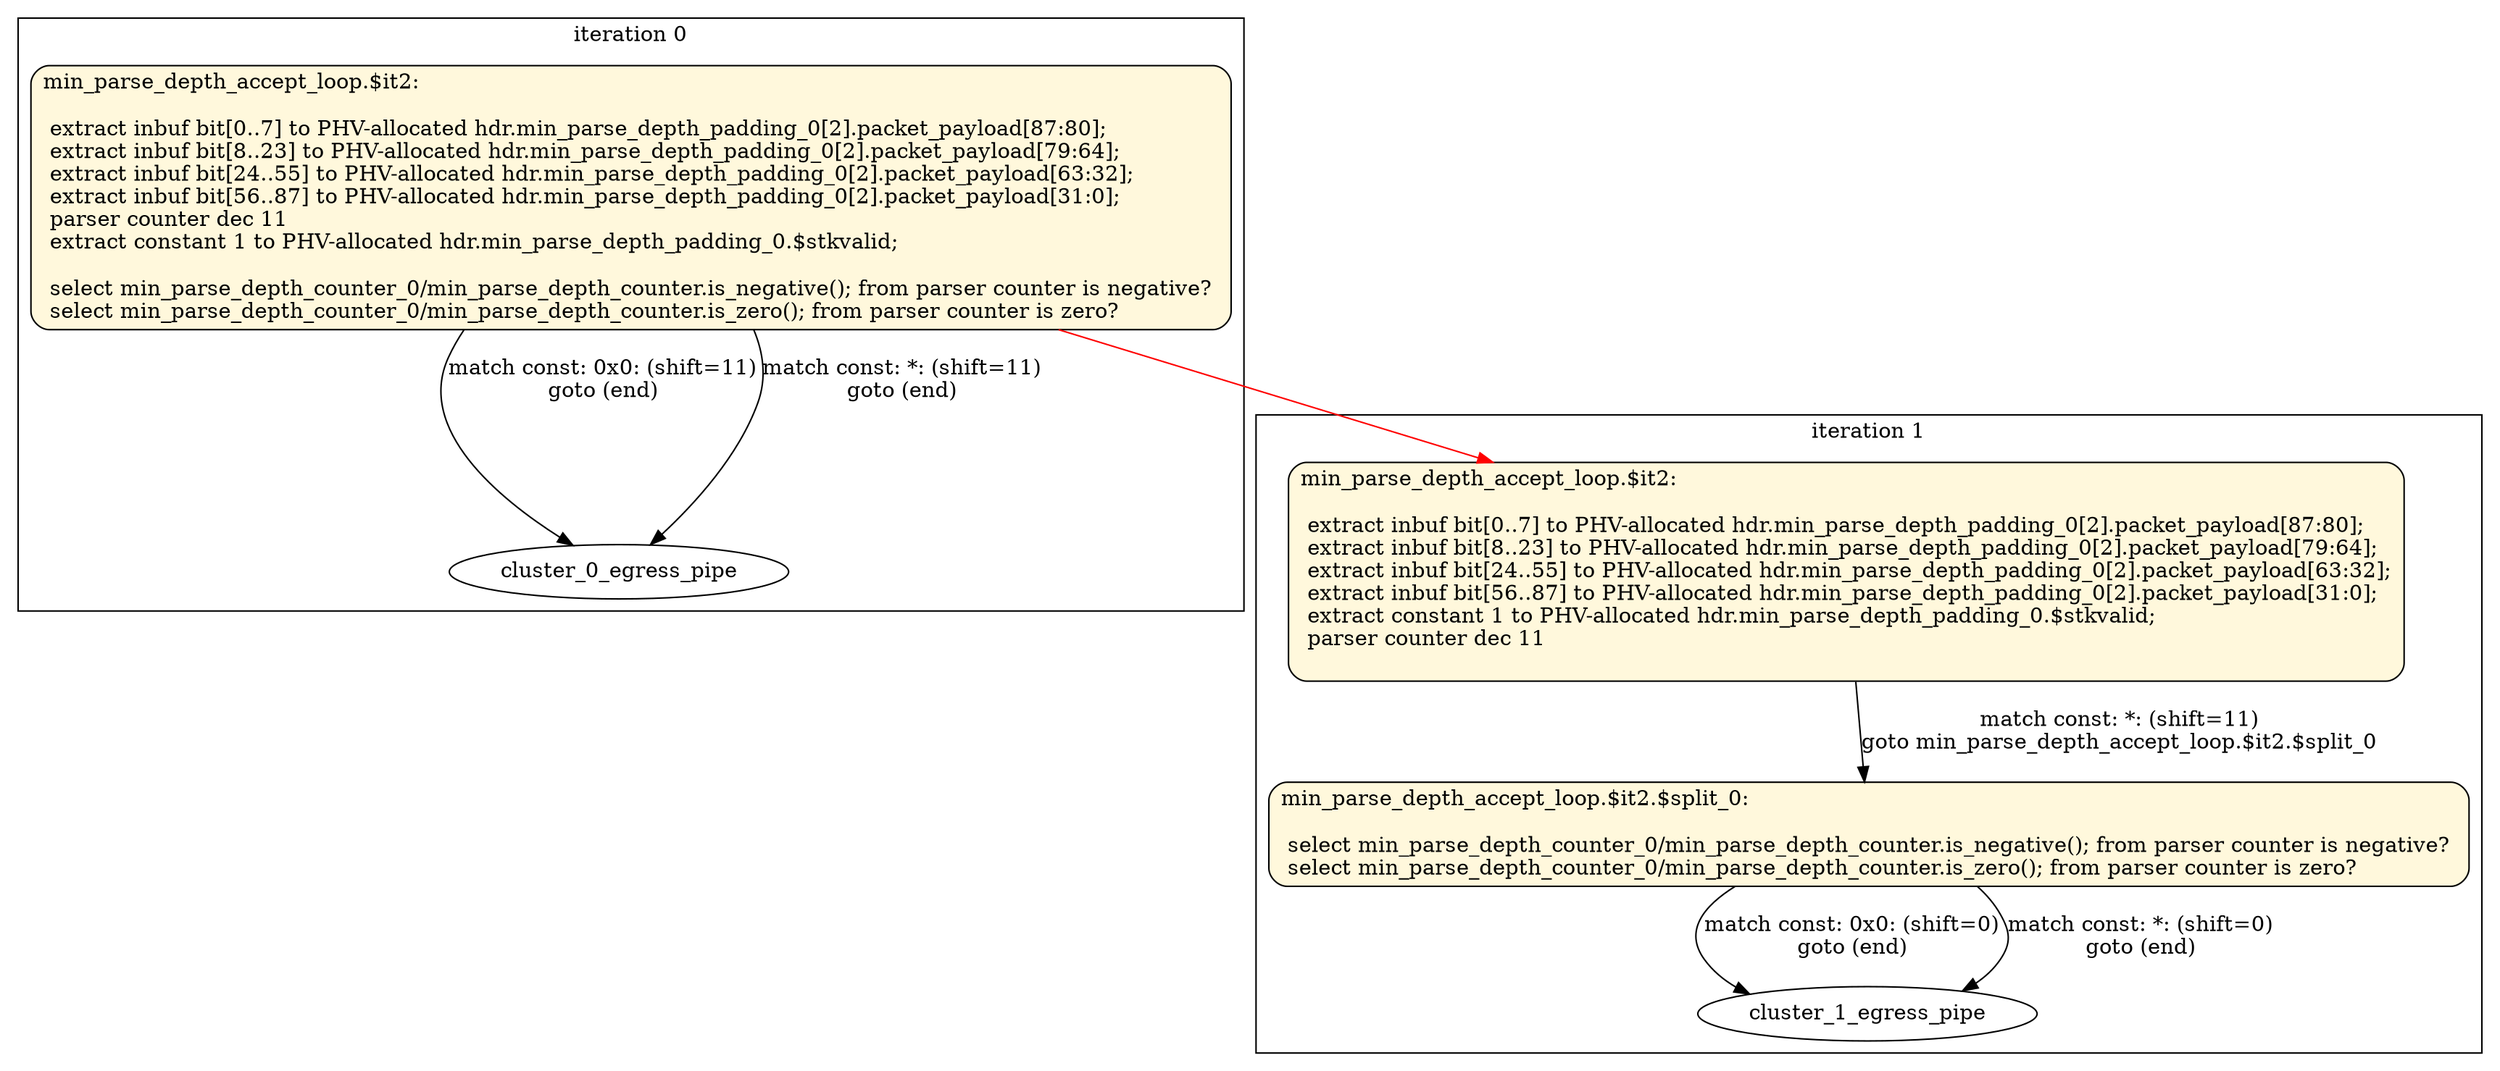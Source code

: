 digraph states { 
subgraph cluster_0 {
label="iteration 0"size="8,5"
cluster_0_State0x11618000 [shape=record, style="filled,rounded", fillcolor=cornsilk, label="{min_parse_depth_accept_loop\.\$it2:\l\l    extract inbuf bit[0\.\.7] to PHV-allocated hdr\.min_parse_depth_padding_0[2]\.packet_payload[87:80];\l    extract inbuf bit[8\.\.23] to PHV-allocated hdr\.min_parse_depth_padding_0[2]\.packet_payload[79:64];\l    extract inbuf bit[24\.\.55] to PHV-allocated hdr\.min_parse_depth_padding_0[2]\.packet_payload[63:32];\l    extract inbuf bit[56\.\.87] to PHV-allocated hdr\.min_parse_depth_padding_0[2]\.packet_payload[31:0];\l    parser counter dec 11\l    extract constant 1 to PHV-allocated hdr\.min_parse_depth_padding_0\.\$stkvalid;\l\l    select min_parse_depth_counter_0/min_parse_depth_counter\.is_negative(); from parser counter is negative? \l    select min_parse_depth_counter_0/min_parse_depth_counter\.is_zero(); from parser counter is zero? \l}"];
cluster_0_State0x11618000 -> cluster_0_egress_pipe [ label="match const: 0x0: (shift=11)
goto (end)" ]
cluster_0_State0x11618000 -> cluster_0_egress_pipe [ label="match const: *: (shift=11)
goto (end)" ]
}
subgraph cluster_1 {
label="iteration 1"size="8,5"
cluster_1_State0x11618000 [shape=record, style="filled,rounded", fillcolor=cornsilk, label="{min_parse_depth_accept_loop\.\$it2:\l\l    extract inbuf bit[0\.\.7] to PHV-allocated hdr\.min_parse_depth_padding_0[2]\.packet_payload[87:80];\l    extract inbuf bit[8\.\.23] to PHV-allocated hdr\.min_parse_depth_padding_0[2]\.packet_payload[79:64];\l    extract inbuf bit[24\.\.55] to PHV-allocated hdr\.min_parse_depth_padding_0[2]\.packet_payload[63:32];\l    extract inbuf bit[56\.\.87] to PHV-allocated hdr\.min_parse_depth_padding_0[2]\.packet_payload[31:0];\l    extract constant 1 to PHV-allocated hdr\.min_parse_depth_padding_0\.\$stkvalid;\l    parser counter dec 11\l\l}"];
cluster_1_State0x11620b40 [shape=record, style="filled,rounded", fillcolor=cornsilk, label="{min_parse_depth_accept_loop\.\$it2\.\$split_0:\l\l    select min_parse_depth_counter_0/min_parse_depth_counter\.is_negative(); from parser counter is negative? \l    select min_parse_depth_counter_0/min_parse_depth_counter\.is_zero(); from parser counter is zero? \l}"];
cluster_1_State0x11618000 -> cluster_1_State0x11620b40 [ label="match const: *: (shift=11)
goto min_parse_depth_accept_loop\.\$it2\.\$split_0" ]
cluster_1_State0x11620b40 -> cluster_1_egress_pipe [ label="match const: 0x0: (shift=0)
goto (end)" ]
cluster_1_State0x11620b40 -> cluster_1_egress_pipe [ label="match const: *: (shift=0)
goto (end)" ]
}
cluster_0_State0x11618000 -> cluster_1_State0x11618000 [ color="red" ]
}
